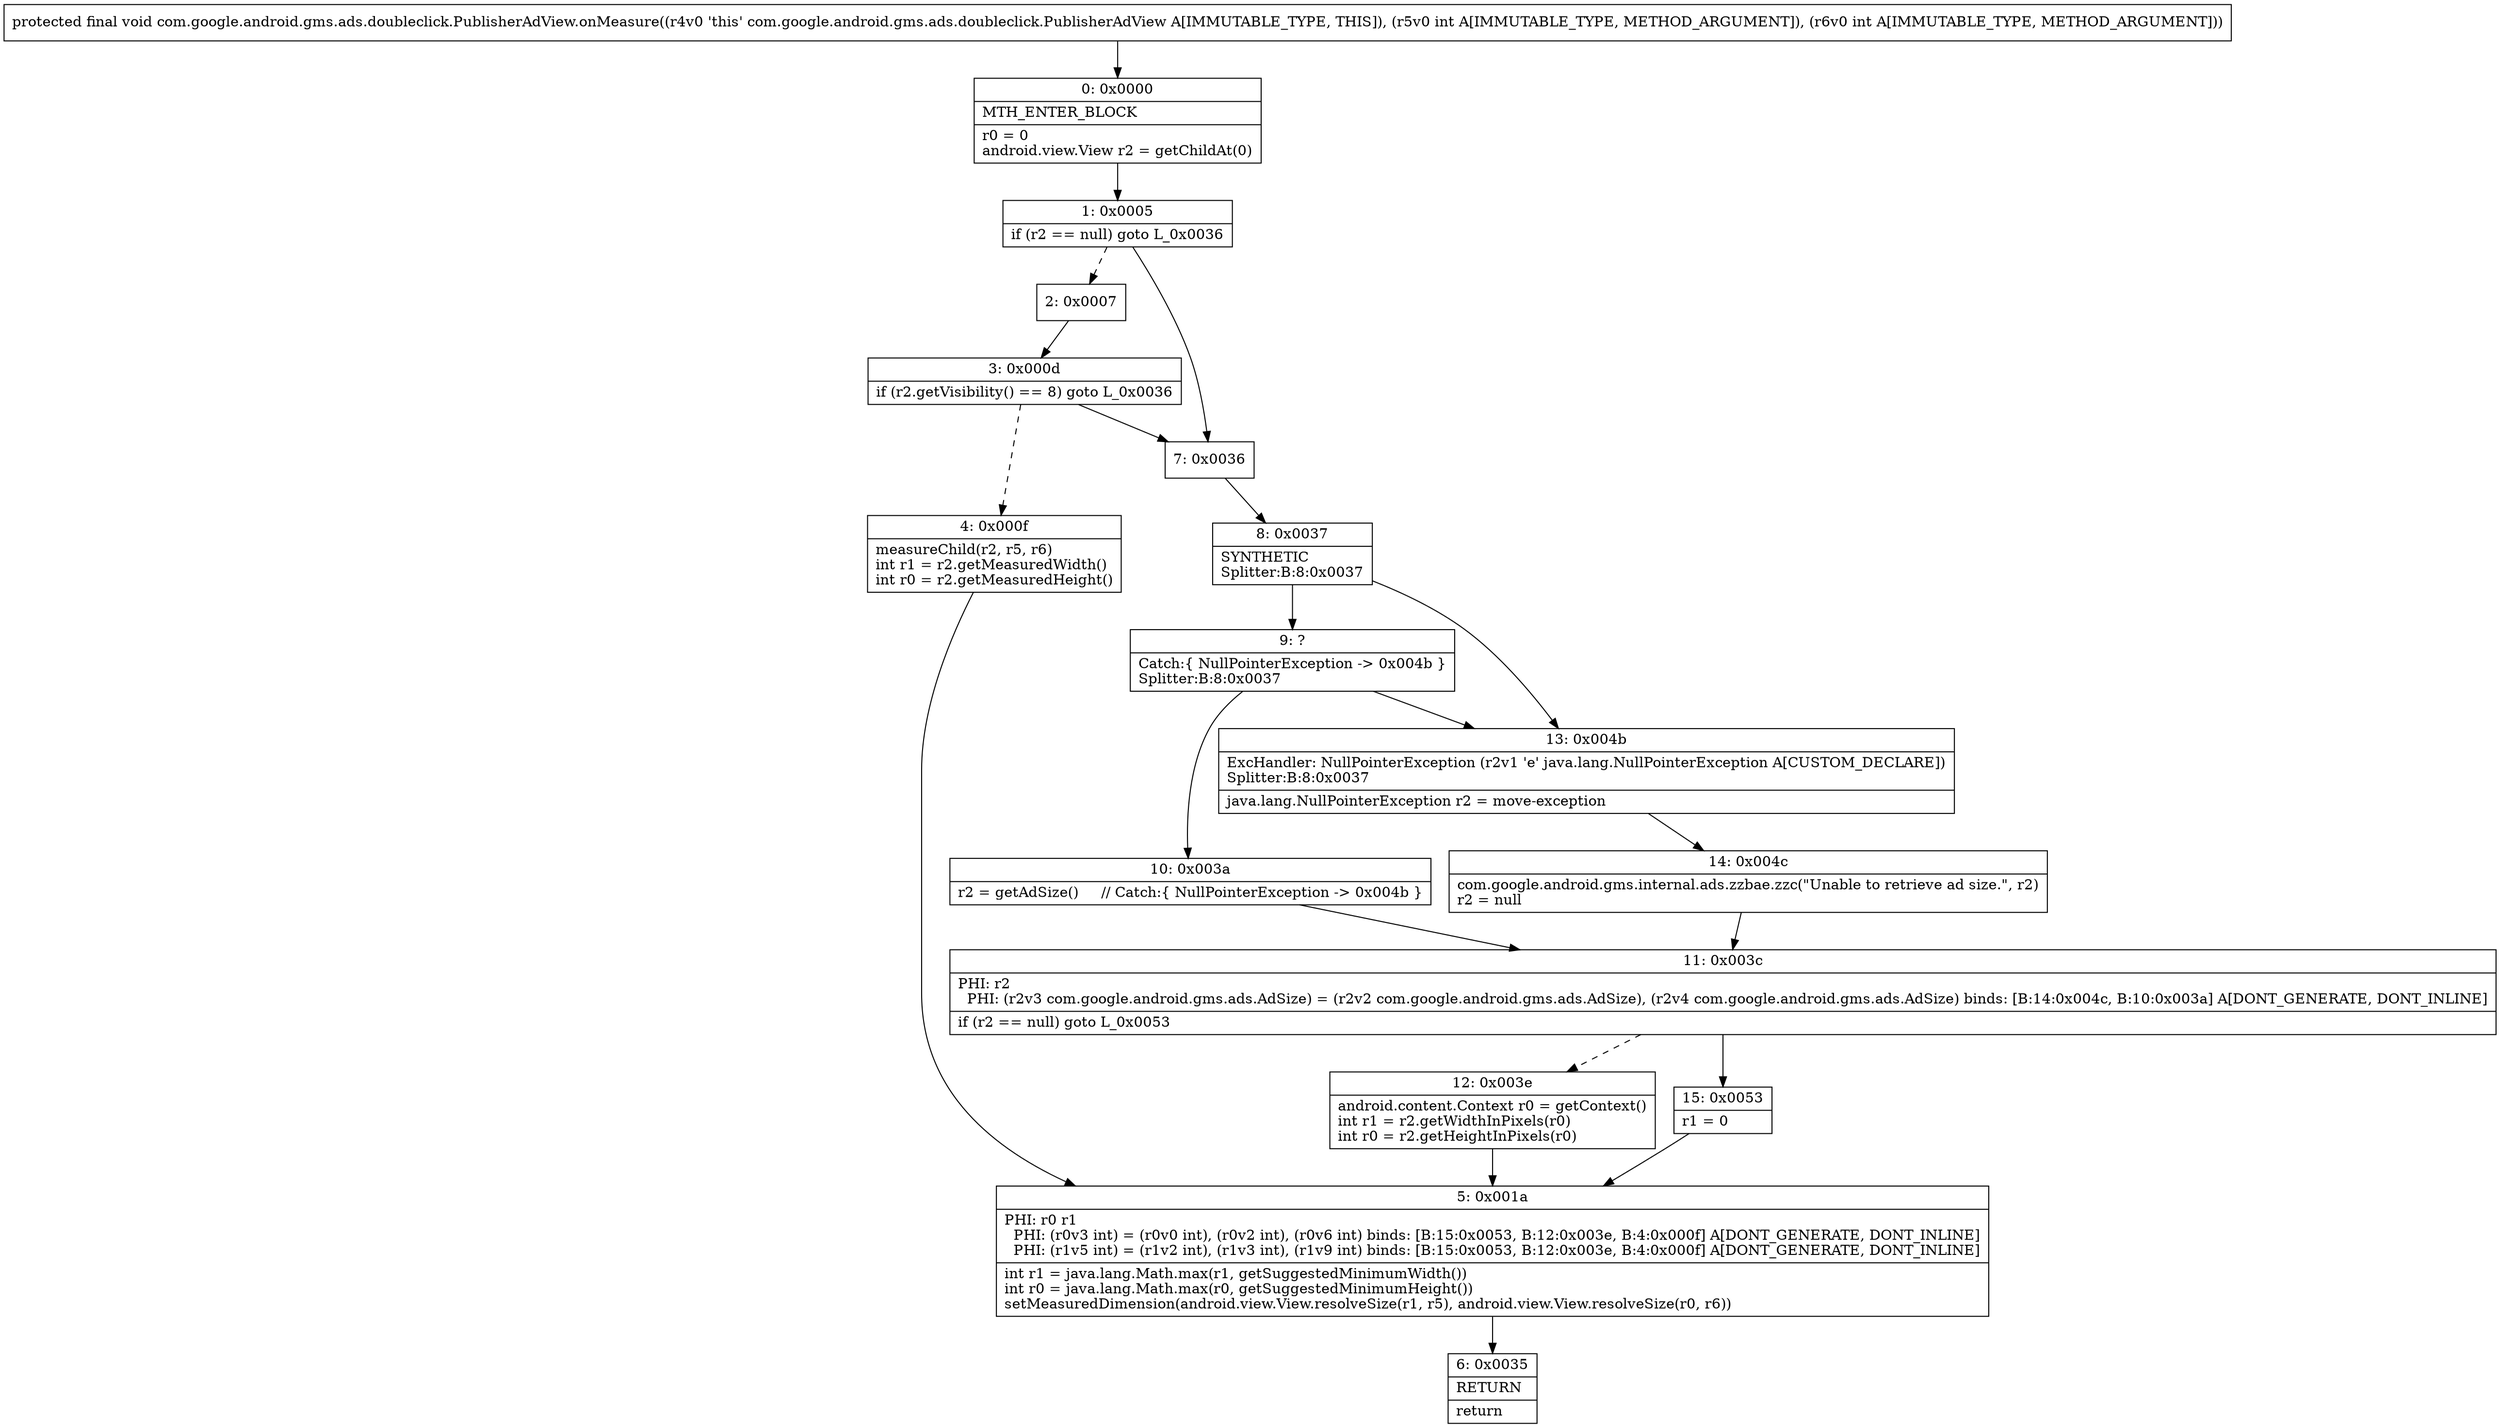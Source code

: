 digraph "CFG forcom.google.android.gms.ads.doubleclick.PublisherAdView.onMeasure(II)V" {
Node_0 [shape=record,label="{0\:\ 0x0000|MTH_ENTER_BLOCK\l|r0 = 0\landroid.view.View r2 = getChildAt(0)\l}"];
Node_1 [shape=record,label="{1\:\ 0x0005|if (r2 == null) goto L_0x0036\l}"];
Node_2 [shape=record,label="{2\:\ 0x0007}"];
Node_3 [shape=record,label="{3\:\ 0x000d|if (r2.getVisibility() == 8) goto L_0x0036\l}"];
Node_4 [shape=record,label="{4\:\ 0x000f|measureChild(r2, r5, r6)\lint r1 = r2.getMeasuredWidth()\lint r0 = r2.getMeasuredHeight()\l}"];
Node_5 [shape=record,label="{5\:\ 0x001a|PHI: r0 r1 \l  PHI: (r0v3 int) = (r0v0 int), (r0v2 int), (r0v6 int) binds: [B:15:0x0053, B:12:0x003e, B:4:0x000f] A[DONT_GENERATE, DONT_INLINE]\l  PHI: (r1v5 int) = (r1v2 int), (r1v3 int), (r1v9 int) binds: [B:15:0x0053, B:12:0x003e, B:4:0x000f] A[DONT_GENERATE, DONT_INLINE]\l|int r1 = java.lang.Math.max(r1, getSuggestedMinimumWidth())\lint r0 = java.lang.Math.max(r0, getSuggestedMinimumHeight())\lsetMeasuredDimension(android.view.View.resolveSize(r1, r5), android.view.View.resolveSize(r0, r6))\l}"];
Node_6 [shape=record,label="{6\:\ 0x0035|RETURN\l|return\l}"];
Node_7 [shape=record,label="{7\:\ 0x0036}"];
Node_8 [shape=record,label="{8\:\ 0x0037|SYNTHETIC\lSplitter:B:8:0x0037\l}"];
Node_9 [shape=record,label="{9\:\ ?|Catch:\{ NullPointerException \-\> 0x004b \}\lSplitter:B:8:0x0037\l}"];
Node_10 [shape=record,label="{10\:\ 0x003a|r2 = getAdSize()     \/\/ Catch:\{ NullPointerException \-\> 0x004b \}\l}"];
Node_11 [shape=record,label="{11\:\ 0x003c|PHI: r2 \l  PHI: (r2v3 com.google.android.gms.ads.AdSize) = (r2v2 com.google.android.gms.ads.AdSize), (r2v4 com.google.android.gms.ads.AdSize) binds: [B:14:0x004c, B:10:0x003a] A[DONT_GENERATE, DONT_INLINE]\l|if (r2 == null) goto L_0x0053\l}"];
Node_12 [shape=record,label="{12\:\ 0x003e|android.content.Context r0 = getContext()\lint r1 = r2.getWidthInPixels(r0)\lint r0 = r2.getHeightInPixels(r0)\l}"];
Node_13 [shape=record,label="{13\:\ 0x004b|ExcHandler: NullPointerException (r2v1 'e' java.lang.NullPointerException A[CUSTOM_DECLARE])\lSplitter:B:8:0x0037\l|java.lang.NullPointerException r2 = move\-exception\l}"];
Node_14 [shape=record,label="{14\:\ 0x004c|com.google.android.gms.internal.ads.zzbae.zzc(\"Unable to retrieve ad size.\", r2)\lr2 = null\l}"];
Node_15 [shape=record,label="{15\:\ 0x0053|r1 = 0\l}"];
MethodNode[shape=record,label="{protected final void com.google.android.gms.ads.doubleclick.PublisherAdView.onMeasure((r4v0 'this' com.google.android.gms.ads.doubleclick.PublisherAdView A[IMMUTABLE_TYPE, THIS]), (r5v0 int A[IMMUTABLE_TYPE, METHOD_ARGUMENT]), (r6v0 int A[IMMUTABLE_TYPE, METHOD_ARGUMENT])) }"];
MethodNode -> Node_0;
Node_0 -> Node_1;
Node_1 -> Node_2[style=dashed];
Node_1 -> Node_7;
Node_2 -> Node_3;
Node_3 -> Node_4[style=dashed];
Node_3 -> Node_7;
Node_4 -> Node_5;
Node_5 -> Node_6;
Node_7 -> Node_8;
Node_8 -> Node_9;
Node_8 -> Node_13;
Node_9 -> Node_10;
Node_9 -> Node_13;
Node_10 -> Node_11;
Node_11 -> Node_12[style=dashed];
Node_11 -> Node_15;
Node_12 -> Node_5;
Node_13 -> Node_14;
Node_14 -> Node_11;
Node_15 -> Node_5;
}

